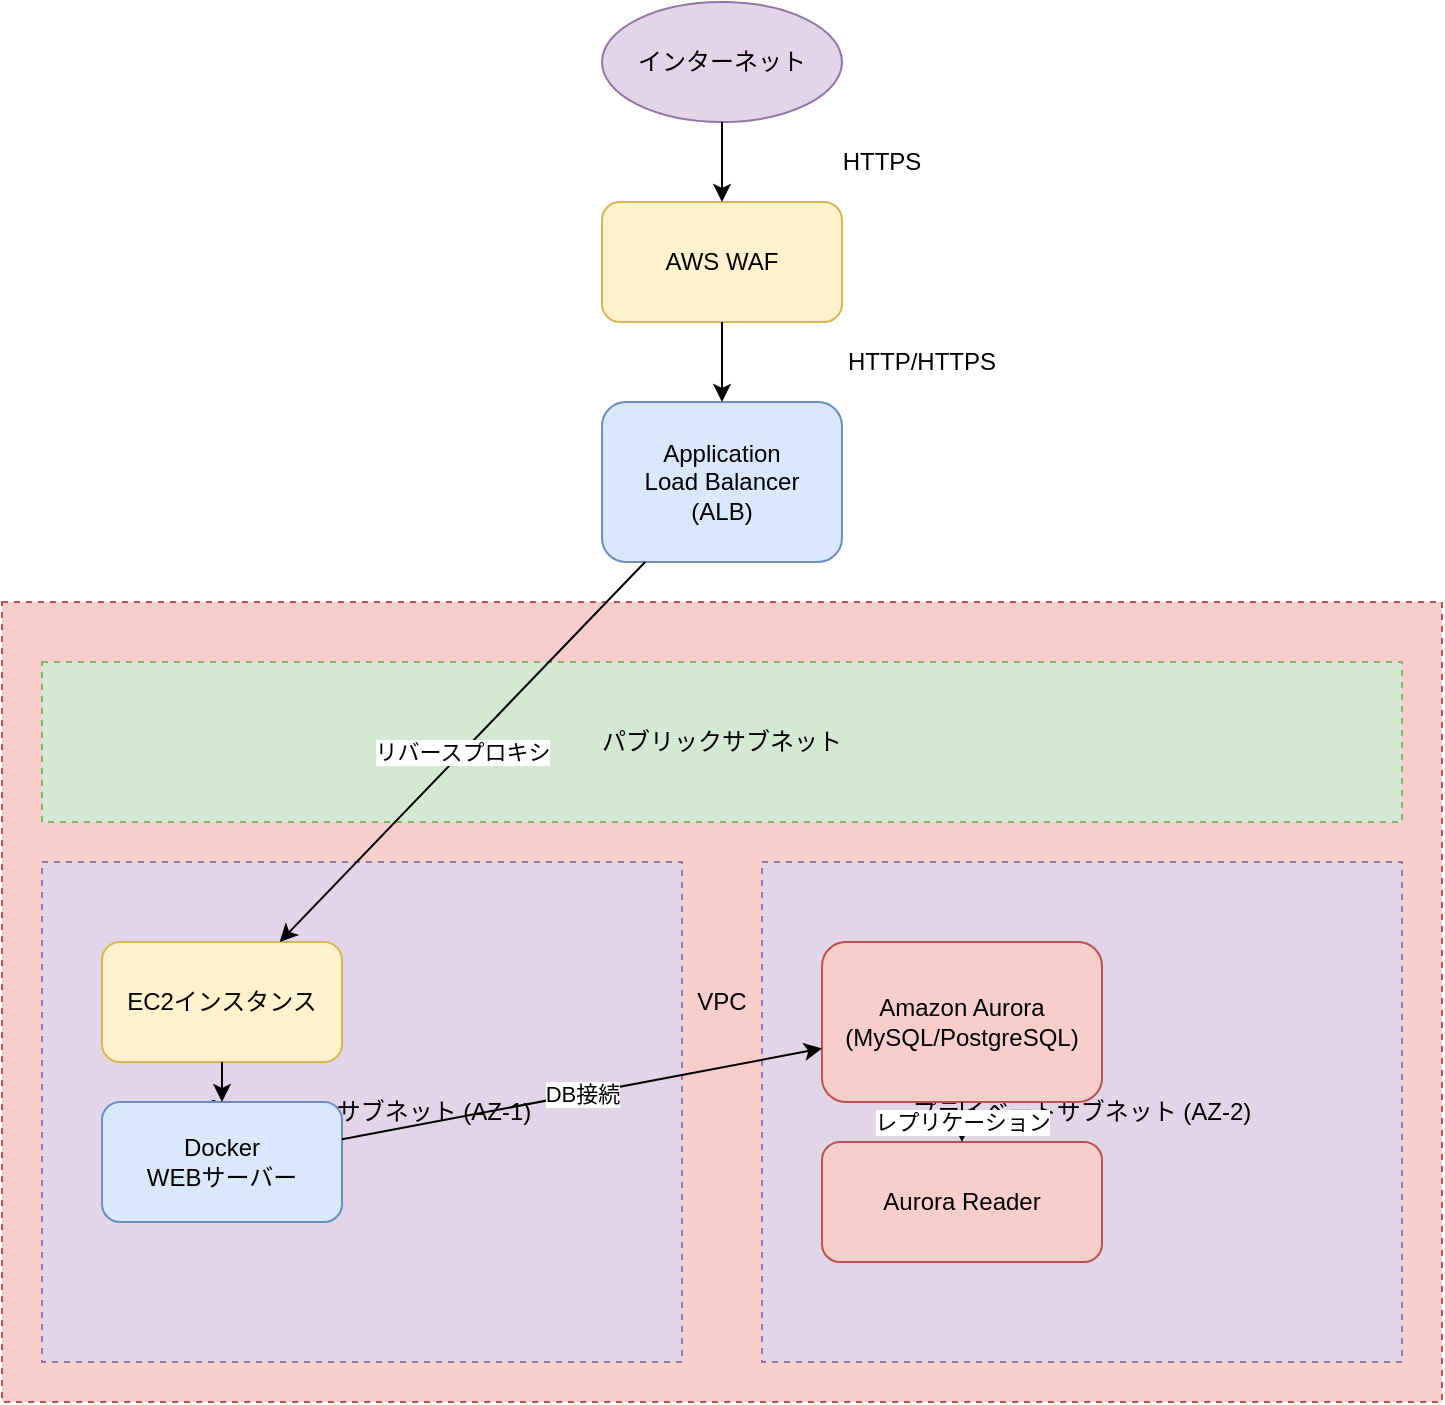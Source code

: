 <mxfile version="22.1.0">
  <diagram name="AWS構成図" id="aws-architecture">
    <mxGraphModel dx="1422" dy="794" grid="1" gridSize="10" guides="1" tooltips="1" connect="1" arrows="1" fold="1" page="1" pageScale="1" pageWidth="1200" pageHeight="800">
      <root>
        <mxCell id="0"/>
        <mxCell id="1" parent="0"/>
        
        <!-- インターネット -->
        <mxCell id="internet" value="インターネット" style="ellipse;whiteSpace=wrap;html=1;fillColor=#e1d5e7;strokeColor=#9673a6;" vertex="1" parent="1">
          <mxGeometry x="500" y="50" width="120" height="60" as="geometry"/>
        </mxCell>
        
        <!-- WAF -->
        <mxCell id="waf" value="AWS WAF" style="rounded=1;whiteSpace=wrap;html=1;fillColor=#fff2cc;strokeColor=#d6b656;" vertex="1" parent="1">
          <mxGeometry x="500" y="150" width="120" height="60" as="geometry"/>
        </mxCell>
        
        <!-- ALB -->
        <mxCell id="alb" value="Application&#xa;Load Balancer&#xa;(ALB)" style="rounded=1;whiteSpace=wrap;html=1;fillColor=#dae8fc;strokeColor=#6c8ebf;" vertex="1" parent="1">
          <mxGeometry x="500" y="250" width="120" height="80" as="geometry"/>
        </mxCell>
        
        <!-- VPC -->
        <mxCell id="vpc" value="VPC" style="rounded=0;whiteSpace=wrap;html=1;fillColor=#f8cecc;strokeColor=#b85450;dashed=1;" vertex="1" parent="1">
          <mxGeometry x="200" y="350" width="720" height="400" as="geometry"/>
        </mxCell>
        
        <!-- パブリックサブネット -->
        <mxCell id="public-subnet" value="パブリックサブネット" style="rounded=0;whiteSpace=wrap;html=1;fillColor=#d5e8d4;strokeColor=#82b366;dashed=1;" vertex="1" parent="1">
          <mxGeometry x="220" y="380" width="680" height="80" as="geometry"/>
        </mxCell>
        
        <!-- プライベートサブネット1 -->
        <mxCell id="private-subnet1" value="プライベートサブネット (AZ-1)" style="rounded=0;whiteSpace=wrap;html=1;fillColor=#e1d5e7;strokeColor=#9673a6;dashed=1;" vertex="1" parent="1">
          <mxGeometry x="220" y="480" width="320" height="250" as="geometry"/>
        </mxCell>
        
        <!-- プライベートサブネット2 -->
        <mxCell id="private-subnet2" value="プライベートサブネット (AZ-2)" style="rounded=0;whiteSpace=wrap;html=1;fillColor=#e1d5e7;strokeColor=#9673a6;dashed=1;" vertex="1" parent="1">
          <mxGeometry x="580" y="480" width="320" height="250" as="geometry"/>
        </mxCell>
        
        <!-- EC2インスタンス -->
        <mxCell id="ec2" value="EC2インスタンス" style="rounded=1;whiteSpace=wrap;html=1;fillColor=#fff2cc;strokeColor=#d6b656;" vertex="1" parent="1">
          <mxGeometry x="250" y="520" width="120" height="60" as="geometry"/>
        </mxCell>
        
        <!-- Dockerコンテナ -->
        <mxCell id="docker" value="Docker&#xa;WEBサーバー" style="rounded=1;whiteSpace=wrap;html=1;fillColor=#dae8fc;strokeColor=#6c8ebf;" vertex="1" parent="1">
          <mxGeometry x="250" y="600" width="120" height="60" as="geometry"/>
        </mxCell>
        
        <!-- Aurora Cluster -->
        <mxCell id="aurora" value="Amazon Aurora&#xa;(MySQL/PostgreSQL)" style="rounded=1;whiteSpace=wrap;html=1;fillColor=#f8cecc;strokeColor=#b85450;" vertex="1" parent="1">
          <mxGeometry x="610" y="520" width="140" height="80" as="geometry"/>
        </mxCell>
        
        <!-- Aurora Reader -->
        <mxCell id="aurora-reader" value="Aurora Reader" style="rounded=1;whiteSpace=wrap;html=1;fillColor=#f8cecc;strokeColor=#b85450;" vertex="1" parent="1">
          <mxGeometry x="610" y="620" width="140" height="60" as="geometry"/>
        </mxCell>
        
        <!-- 接続線 -->
        <!-- インターネット → WAF -->
        <mxCell id="conn1" value="" style="endArrow=classic;html=1;rounded=0;" edge="1" parent="1" source="internet" target="waf">
          <mxGeometry width="50" height="50" relative="1" as="geometry">
            <mxPoint x="560" y="120" as="sourcePoint"/>
            <mxPoint x="560" y="140" as="targetPoint"/>
          </mxGeometry>
        </mxCell>
        
        <!-- WAF → ALB -->
        <mxCell id="conn2" value="" style="endArrow=classic;html=1;rounded=0;" edge="1" parent="1" source="waf" target="alb">
          <mxGeometry width="50" height="50" relative="1" as="geometry">
            <mxPoint x="560" y="220" as="sourcePoint"/>
            <mxPoint x="560" y="240" as="targetPoint"/>
          </mxGeometry>
        </mxCell>
        
        <!-- ALB → EC2 -->
        <mxCell id="conn3" value="リバースプロキシ" style="endArrow=classic;html=1;rounded=0;" edge="1" parent="1" source="alb" target="ec2">
          <mxGeometry width="50" height="50" relative="1" as="geometry">
            <mxPoint x="500" y="340" as="sourcePoint"/>
            <mxPoint x="370" y="520" as="targetPoint"/>
          </mxGeometry>
        </mxCell>
        
        <!-- EC2 → Docker -->
        <mxCell id="conn4" value="" style="endArrow=classic;html=1;rounded=0;" edge="1" parent="1" source="ec2" target="docker">
          <mxGeometry width="50" height="50" relative="1" as="geometry">
            <mxPoint x="310" y="590" as="sourcePoint"/>
            <mxPoint x="310" y="590" as="targetPoint"/>
          </mxGeometry>
        </mxCell>
        
        <!-- Docker → Aurora -->
        <mxCell id="conn5" value="DB接続" style="endArrow=classic;html=1;rounded=0;" edge="1" parent="1" source="docker" target="aurora">
          <mxGeometry width="50" height="50" relative="1" as="geometry">
            <mxPoint x="380" y="630" as="sourcePoint"/>
            <mxPoint x="600" y="560" as="targetPoint"/>
          </mxGeometry>
        </mxCell>
        
        <!-- Aurora → Aurora Reader -->
        <mxCell id="conn6" value="レプリケーション" style="endArrow=classic;html=1;rounded=0;" edge="1" parent="1" source="aurora" target="aurora-reader">
          <mxGeometry width="50" height="50" relative="1" as="geometry">
            <mxPoint x="680" y="610" as="sourcePoint"/>
            <mxPoint x="680" y="610" as="targetPoint"/>
          </mxGeometry>
        </mxCell>
        
        <!-- ラベル -->
        <mxCell id="label1" value="HTTPS" style="text;html=1;strokeColor=none;fillColor=none;align=center;verticalAlign=middle;whiteSpace=wrap;rounded=0;" vertex="1" parent="1">
          <mxGeometry x="620" y="120" width="40" height="20" as="geometry"/>
        </mxCell>
        
        <mxCell id="label2" value="HTTP/HTTPS" style="text;html=1;strokeColor=none;fillColor=none;align=center;verticalAlign=middle;whiteSpace=wrap;rounded=0;" vertex="1" parent="1">
          <mxGeometry x="620" y="220" width="80" height="20" as="geometry"/>
        </mxCell>
        
      </root>
    </mxGraphModel>
  </diagram>
</mxfile>